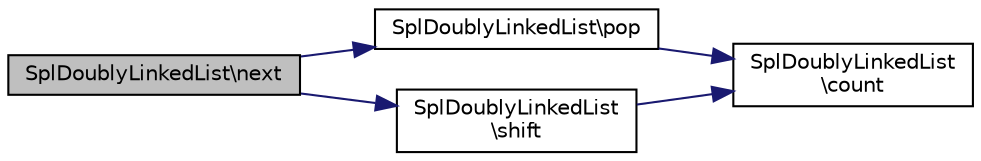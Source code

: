 digraph "SplDoublyLinkedList\next"
{
  edge [fontname="Helvetica",fontsize="10",labelfontname="Helvetica",labelfontsize="10"];
  node [fontname="Helvetica",fontsize="10",shape=record];
  rankdir="LR";
  Node1 [label="SplDoublyLinkedList\\next",height=0.2,width=0.4,color="black", fillcolor="grey75", style="filled" fontcolor="black"];
  Node1 -> Node2 [color="midnightblue",fontsize="10",style="solid",fontname="Helvetica"];
  Node2 [label="SplDoublyLinkedList\\pop",height=0.2,width=0.4,color="black", fillcolor="white", style="filled",URL="$classSplDoublyLinkedList.html#ae68b8bb41caa0674ff11defe83a43f61"];
  Node2 -> Node3 [color="midnightblue",fontsize="10",style="solid",fontname="Helvetica"];
  Node3 [label="SplDoublyLinkedList\l\\count",height=0.2,width=0.4,color="black", fillcolor="white", style="filled",URL="$classSplDoublyLinkedList.html#a3b8e09cb22406e1d93769ec8b34facbe"];
  Node1 -> Node4 [color="midnightblue",fontsize="10",style="solid",fontname="Helvetica"];
  Node4 [label="SplDoublyLinkedList\l\\shift",height=0.2,width=0.4,color="black", fillcolor="white", style="filled",URL="$classSplDoublyLinkedList.html#a50b4107a77afb71bc1b86cef354365f0"];
  Node4 -> Node3 [color="midnightblue",fontsize="10",style="solid",fontname="Helvetica"];
}
